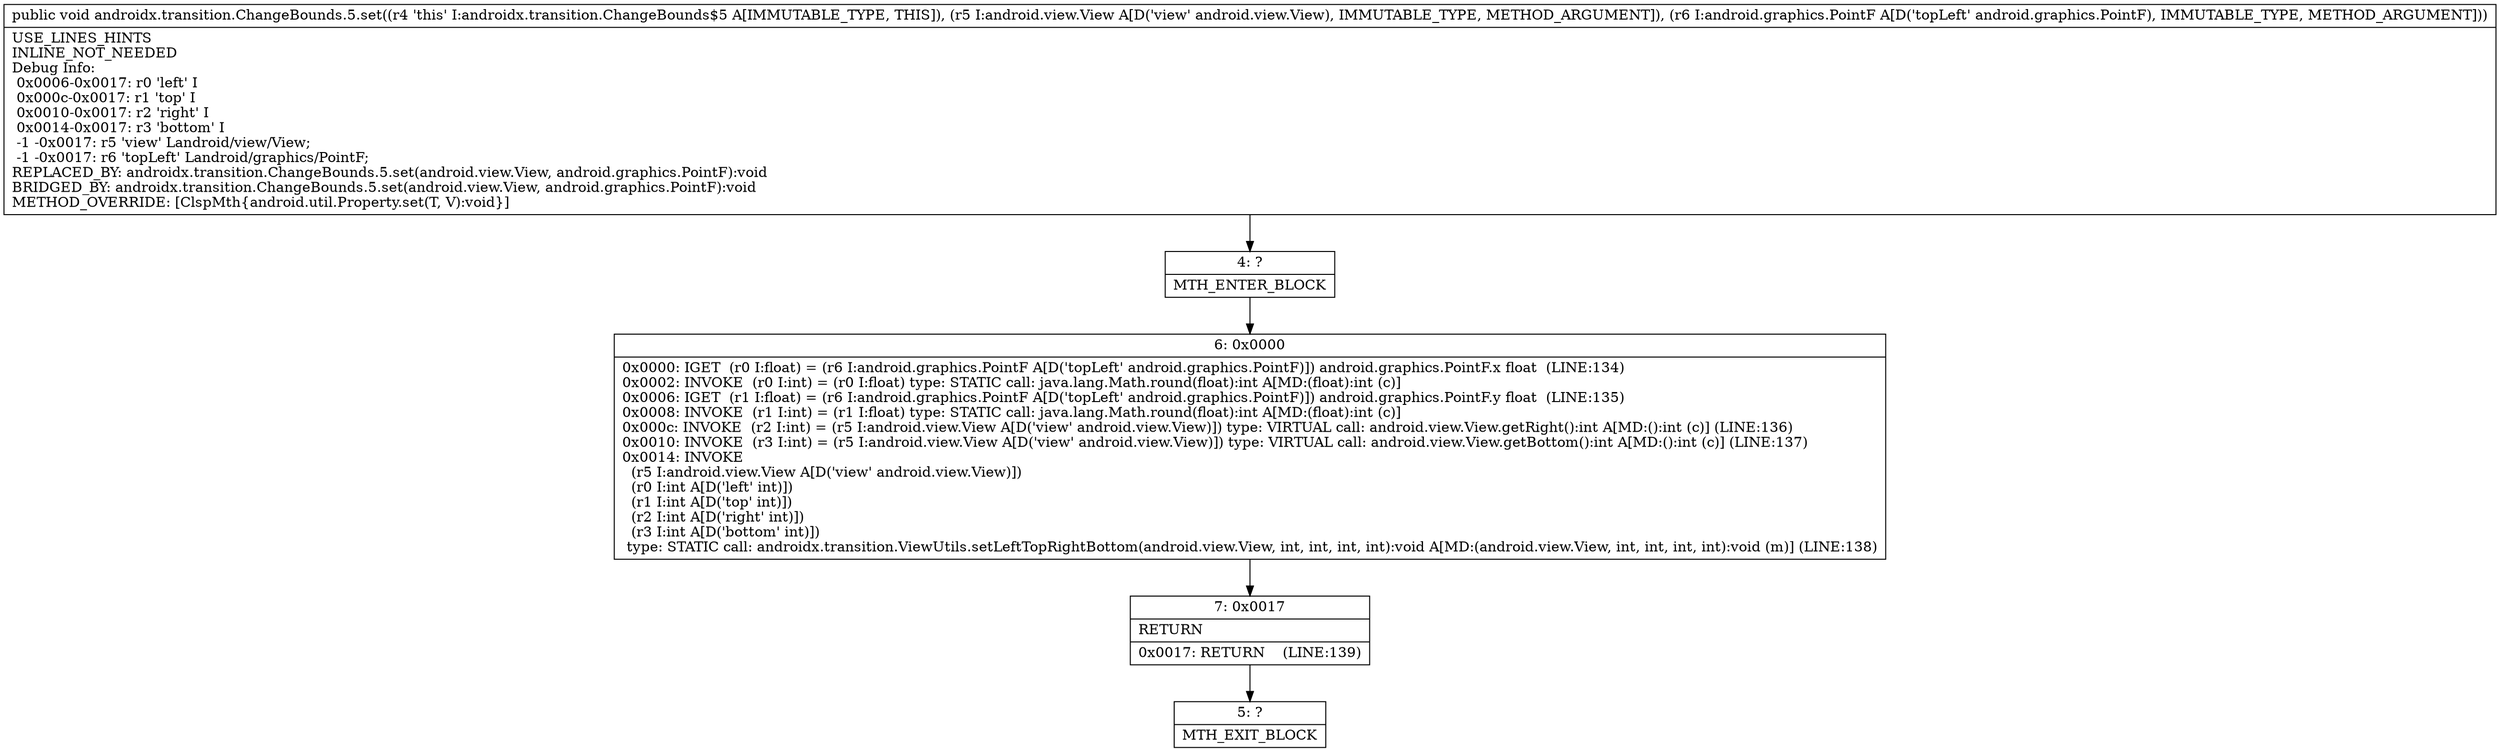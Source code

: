 digraph "CFG forandroidx.transition.ChangeBounds.5.set(Landroid\/view\/View;Landroid\/graphics\/PointF;)V" {
Node_4 [shape=record,label="{4\:\ ?|MTH_ENTER_BLOCK\l}"];
Node_6 [shape=record,label="{6\:\ 0x0000|0x0000: IGET  (r0 I:float) = (r6 I:android.graphics.PointF A[D('topLeft' android.graphics.PointF)]) android.graphics.PointF.x float  (LINE:134)\l0x0002: INVOKE  (r0 I:int) = (r0 I:float) type: STATIC call: java.lang.Math.round(float):int A[MD:(float):int (c)]\l0x0006: IGET  (r1 I:float) = (r6 I:android.graphics.PointF A[D('topLeft' android.graphics.PointF)]) android.graphics.PointF.y float  (LINE:135)\l0x0008: INVOKE  (r1 I:int) = (r1 I:float) type: STATIC call: java.lang.Math.round(float):int A[MD:(float):int (c)]\l0x000c: INVOKE  (r2 I:int) = (r5 I:android.view.View A[D('view' android.view.View)]) type: VIRTUAL call: android.view.View.getRight():int A[MD:():int (c)] (LINE:136)\l0x0010: INVOKE  (r3 I:int) = (r5 I:android.view.View A[D('view' android.view.View)]) type: VIRTUAL call: android.view.View.getBottom():int A[MD:():int (c)] (LINE:137)\l0x0014: INVOKE  \l  (r5 I:android.view.View A[D('view' android.view.View)])\l  (r0 I:int A[D('left' int)])\l  (r1 I:int A[D('top' int)])\l  (r2 I:int A[D('right' int)])\l  (r3 I:int A[D('bottom' int)])\l type: STATIC call: androidx.transition.ViewUtils.setLeftTopRightBottom(android.view.View, int, int, int, int):void A[MD:(android.view.View, int, int, int, int):void (m)] (LINE:138)\l}"];
Node_7 [shape=record,label="{7\:\ 0x0017|RETURN\l|0x0017: RETURN    (LINE:139)\l}"];
Node_5 [shape=record,label="{5\:\ ?|MTH_EXIT_BLOCK\l}"];
MethodNode[shape=record,label="{public void androidx.transition.ChangeBounds.5.set((r4 'this' I:androidx.transition.ChangeBounds$5 A[IMMUTABLE_TYPE, THIS]), (r5 I:android.view.View A[D('view' android.view.View), IMMUTABLE_TYPE, METHOD_ARGUMENT]), (r6 I:android.graphics.PointF A[D('topLeft' android.graphics.PointF), IMMUTABLE_TYPE, METHOD_ARGUMENT]))  | USE_LINES_HINTS\lINLINE_NOT_NEEDED\lDebug Info:\l  0x0006\-0x0017: r0 'left' I\l  0x000c\-0x0017: r1 'top' I\l  0x0010\-0x0017: r2 'right' I\l  0x0014\-0x0017: r3 'bottom' I\l  \-1 \-0x0017: r5 'view' Landroid\/view\/View;\l  \-1 \-0x0017: r6 'topLeft' Landroid\/graphics\/PointF;\lREPLACED_BY: androidx.transition.ChangeBounds.5.set(android.view.View, android.graphics.PointF):void\lBRIDGED_BY: androidx.transition.ChangeBounds.5.set(android.view.View, android.graphics.PointF):void\lMETHOD_OVERRIDE: [ClspMth\{android.util.Property.set(T, V):void\}]\l}"];
MethodNode -> Node_4;Node_4 -> Node_6;
Node_6 -> Node_7;
Node_7 -> Node_5;
}

